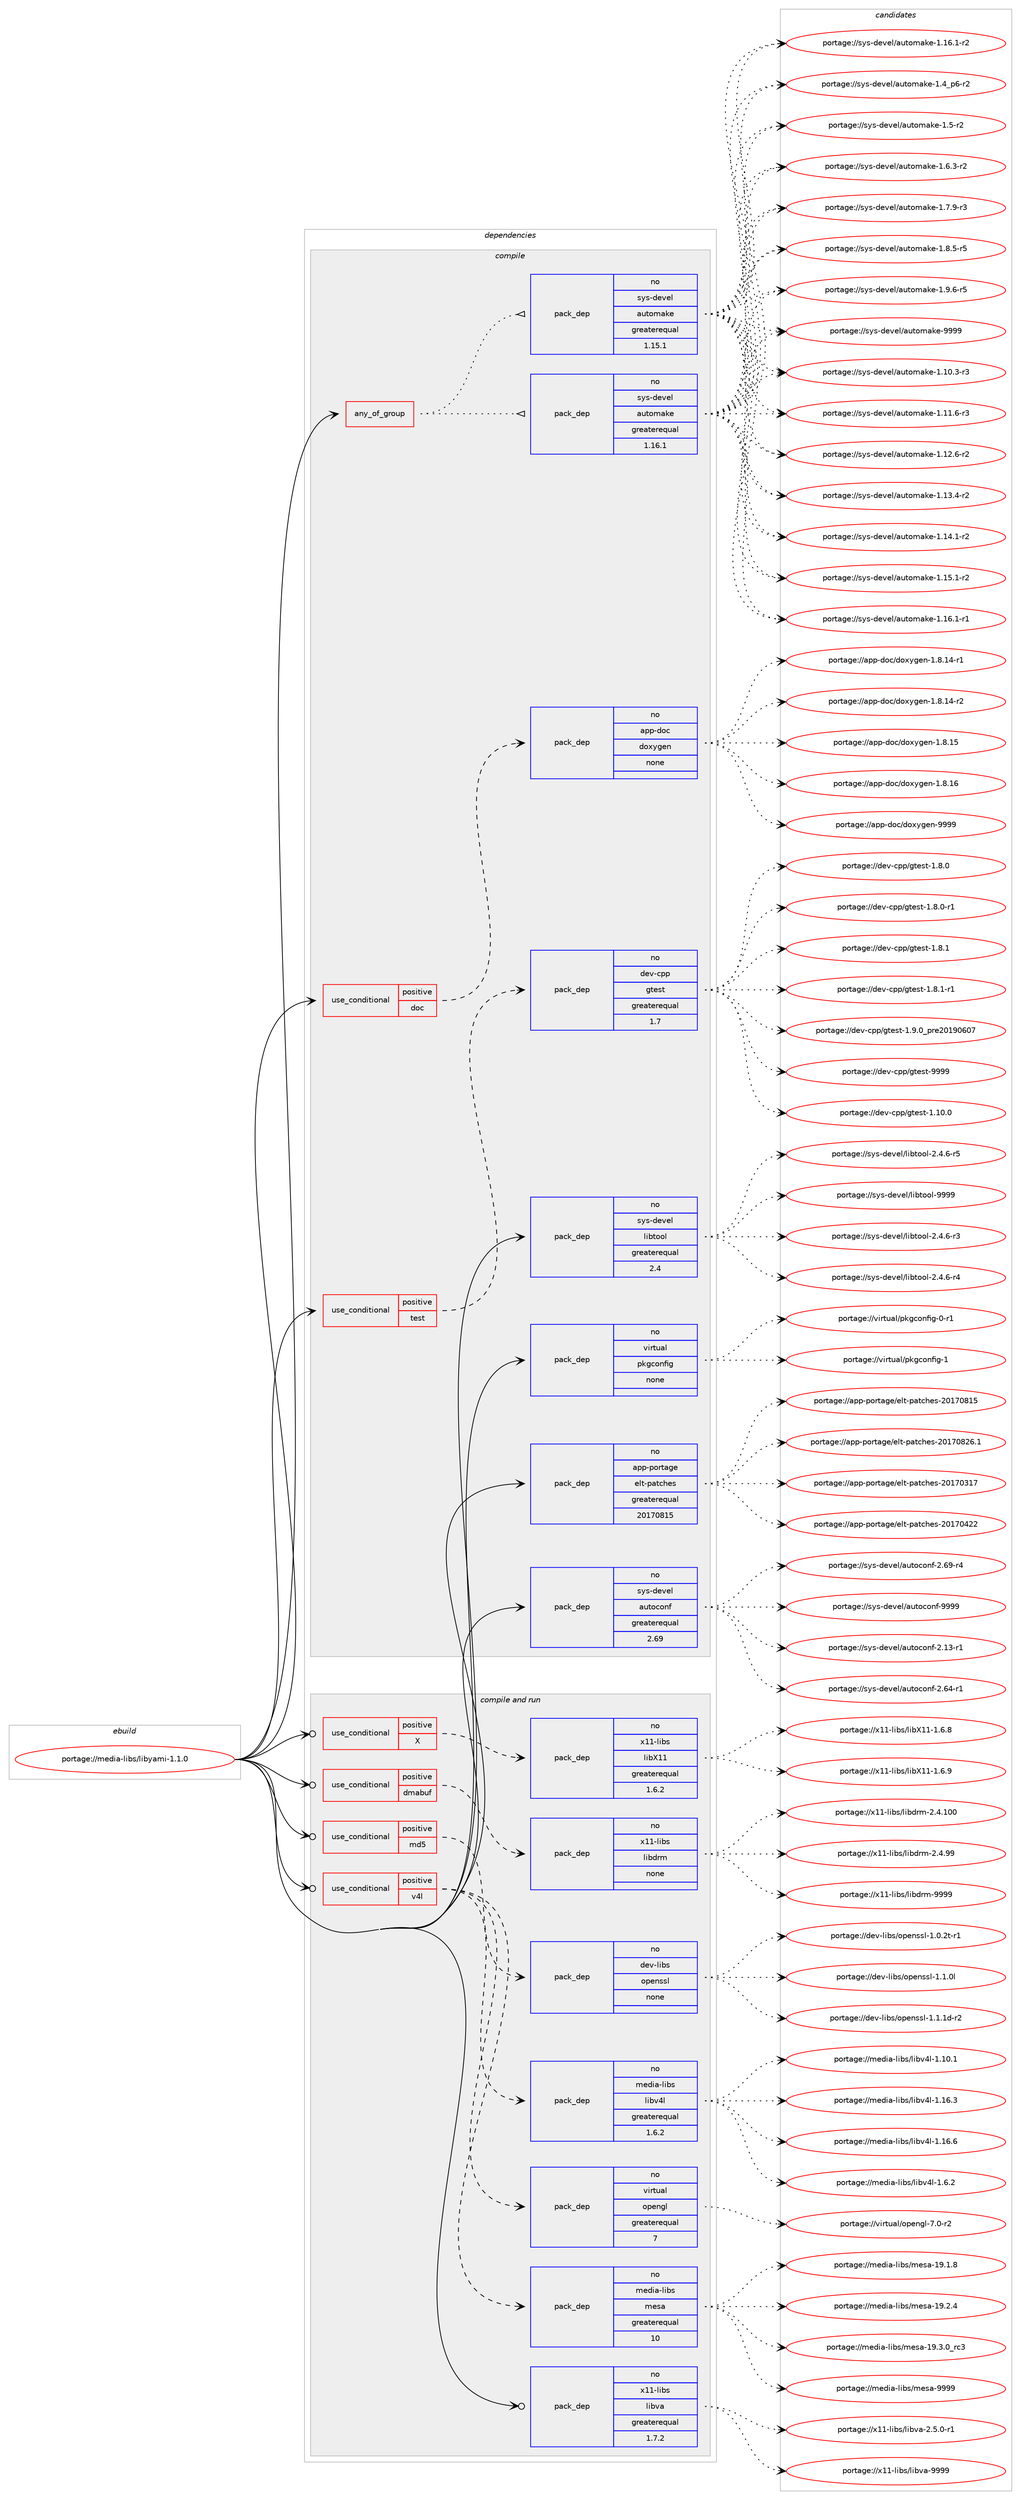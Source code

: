 digraph prolog {

# *************
# Graph options
# *************

newrank=true;
concentrate=true;
compound=true;
graph [rankdir=LR,fontname=Helvetica,fontsize=10,ranksep=1.5];#, ranksep=2.5, nodesep=0.2];
edge  [arrowhead=vee];
node  [fontname=Helvetica,fontsize=10];

# **********
# The ebuild
# **********

subgraph cluster_leftcol {
color=gray;
rank=same;
label=<<i>ebuild</i>>;
id [label="portage://media-libs/libyami-1.1.0", color=red, width=4, href="../media-libs/libyami-1.1.0.svg"];
}

# ****************
# The dependencies
# ****************

subgraph cluster_midcol {
color=gray;
label=<<i>dependencies</i>>;
subgraph cluster_compile {
fillcolor="#eeeeee";
style=filled;
label=<<i>compile</i>>;
subgraph any5129 {
dependency322117 [label=<<TABLE BORDER="0" CELLBORDER="1" CELLSPACING="0" CELLPADDING="4"><TR><TD CELLPADDING="10">any_of_group</TD></TR></TABLE>>, shape=none, color=red];subgraph pack236450 {
dependency322118 [label=<<TABLE BORDER="0" CELLBORDER="1" CELLSPACING="0" CELLPADDING="4" WIDTH="220"><TR><TD ROWSPAN="6" CELLPADDING="30">pack_dep</TD></TR><TR><TD WIDTH="110">no</TD></TR><TR><TD>sys-devel</TD></TR><TR><TD>automake</TD></TR><TR><TD>greaterequal</TD></TR><TR><TD>1.16.1</TD></TR></TABLE>>, shape=none, color=blue];
}
dependency322117:e -> dependency322118:w [weight=20,style="dotted",arrowhead="oinv"];
subgraph pack236451 {
dependency322119 [label=<<TABLE BORDER="0" CELLBORDER="1" CELLSPACING="0" CELLPADDING="4" WIDTH="220"><TR><TD ROWSPAN="6" CELLPADDING="30">pack_dep</TD></TR><TR><TD WIDTH="110">no</TD></TR><TR><TD>sys-devel</TD></TR><TR><TD>automake</TD></TR><TR><TD>greaterequal</TD></TR><TR><TD>1.15.1</TD></TR></TABLE>>, shape=none, color=blue];
}
dependency322117:e -> dependency322119:w [weight=20,style="dotted",arrowhead="oinv"];
}
id:e -> dependency322117:w [weight=20,style="solid",arrowhead="vee"];
subgraph cond80407 {
dependency322120 [label=<<TABLE BORDER="0" CELLBORDER="1" CELLSPACING="0" CELLPADDING="4"><TR><TD ROWSPAN="3" CELLPADDING="10">use_conditional</TD></TR><TR><TD>positive</TD></TR><TR><TD>doc</TD></TR></TABLE>>, shape=none, color=red];
subgraph pack236452 {
dependency322121 [label=<<TABLE BORDER="0" CELLBORDER="1" CELLSPACING="0" CELLPADDING="4" WIDTH="220"><TR><TD ROWSPAN="6" CELLPADDING="30">pack_dep</TD></TR><TR><TD WIDTH="110">no</TD></TR><TR><TD>app-doc</TD></TR><TR><TD>doxygen</TD></TR><TR><TD>none</TD></TR><TR><TD></TD></TR></TABLE>>, shape=none, color=blue];
}
dependency322120:e -> dependency322121:w [weight=20,style="dashed",arrowhead="vee"];
}
id:e -> dependency322120:w [weight=20,style="solid",arrowhead="vee"];
subgraph cond80408 {
dependency322122 [label=<<TABLE BORDER="0" CELLBORDER="1" CELLSPACING="0" CELLPADDING="4"><TR><TD ROWSPAN="3" CELLPADDING="10">use_conditional</TD></TR><TR><TD>positive</TD></TR><TR><TD>test</TD></TR></TABLE>>, shape=none, color=red];
subgraph pack236453 {
dependency322123 [label=<<TABLE BORDER="0" CELLBORDER="1" CELLSPACING="0" CELLPADDING="4" WIDTH="220"><TR><TD ROWSPAN="6" CELLPADDING="30">pack_dep</TD></TR><TR><TD WIDTH="110">no</TD></TR><TR><TD>dev-cpp</TD></TR><TR><TD>gtest</TD></TR><TR><TD>greaterequal</TD></TR><TR><TD>1.7</TD></TR></TABLE>>, shape=none, color=blue];
}
dependency322122:e -> dependency322123:w [weight=20,style="dashed",arrowhead="vee"];
}
id:e -> dependency322122:w [weight=20,style="solid",arrowhead="vee"];
subgraph pack236454 {
dependency322124 [label=<<TABLE BORDER="0" CELLBORDER="1" CELLSPACING="0" CELLPADDING="4" WIDTH="220"><TR><TD ROWSPAN="6" CELLPADDING="30">pack_dep</TD></TR><TR><TD WIDTH="110">no</TD></TR><TR><TD>app-portage</TD></TR><TR><TD>elt-patches</TD></TR><TR><TD>greaterequal</TD></TR><TR><TD>20170815</TD></TR></TABLE>>, shape=none, color=blue];
}
id:e -> dependency322124:w [weight=20,style="solid",arrowhead="vee"];
subgraph pack236455 {
dependency322125 [label=<<TABLE BORDER="0" CELLBORDER="1" CELLSPACING="0" CELLPADDING="4" WIDTH="220"><TR><TD ROWSPAN="6" CELLPADDING="30">pack_dep</TD></TR><TR><TD WIDTH="110">no</TD></TR><TR><TD>sys-devel</TD></TR><TR><TD>autoconf</TD></TR><TR><TD>greaterequal</TD></TR><TR><TD>2.69</TD></TR></TABLE>>, shape=none, color=blue];
}
id:e -> dependency322125:w [weight=20,style="solid",arrowhead="vee"];
subgraph pack236456 {
dependency322126 [label=<<TABLE BORDER="0" CELLBORDER="1" CELLSPACING="0" CELLPADDING="4" WIDTH="220"><TR><TD ROWSPAN="6" CELLPADDING="30">pack_dep</TD></TR><TR><TD WIDTH="110">no</TD></TR><TR><TD>sys-devel</TD></TR><TR><TD>libtool</TD></TR><TR><TD>greaterequal</TD></TR><TR><TD>2.4</TD></TR></TABLE>>, shape=none, color=blue];
}
id:e -> dependency322126:w [weight=20,style="solid",arrowhead="vee"];
subgraph pack236457 {
dependency322127 [label=<<TABLE BORDER="0" CELLBORDER="1" CELLSPACING="0" CELLPADDING="4" WIDTH="220"><TR><TD ROWSPAN="6" CELLPADDING="30">pack_dep</TD></TR><TR><TD WIDTH="110">no</TD></TR><TR><TD>virtual</TD></TR><TR><TD>pkgconfig</TD></TR><TR><TD>none</TD></TR><TR><TD></TD></TR></TABLE>>, shape=none, color=blue];
}
id:e -> dependency322127:w [weight=20,style="solid",arrowhead="vee"];
}
subgraph cluster_compileandrun {
fillcolor="#eeeeee";
style=filled;
label=<<i>compile and run</i>>;
subgraph cond80409 {
dependency322128 [label=<<TABLE BORDER="0" CELLBORDER="1" CELLSPACING="0" CELLPADDING="4"><TR><TD ROWSPAN="3" CELLPADDING="10">use_conditional</TD></TR><TR><TD>positive</TD></TR><TR><TD>X</TD></TR></TABLE>>, shape=none, color=red];
subgraph pack236458 {
dependency322129 [label=<<TABLE BORDER="0" CELLBORDER="1" CELLSPACING="0" CELLPADDING="4" WIDTH="220"><TR><TD ROWSPAN="6" CELLPADDING="30">pack_dep</TD></TR><TR><TD WIDTH="110">no</TD></TR><TR><TD>x11-libs</TD></TR><TR><TD>libX11</TD></TR><TR><TD>greaterequal</TD></TR><TR><TD>1.6.2</TD></TR></TABLE>>, shape=none, color=blue];
}
dependency322128:e -> dependency322129:w [weight=20,style="dashed",arrowhead="vee"];
}
id:e -> dependency322128:w [weight=20,style="solid",arrowhead="odotvee"];
subgraph cond80410 {
dependency322130 [label=<<TABLE BORDER="0" CELLBORDER="1" CELLSPACING="0" CELLPADDING="4"><TR><TD ROWSPAN="3" CELLPADDING="10">use_conditional</TD></TR><TR><TD>positive</TD></TR><TR><TD>dmabuf</TD></TR></TABLE>>, shape=none, color=red];
subgraph pack236459 {
dependency322131 [label=<<TABLE BORDER="0" CELLBORDER="1" CELLSPACING="0" CELLPADDING="4" WIDTH="220"><TR><TD ROWSPAN="6" CELLPADDING="30">pack_dep</TD></TR><TR><TD WIDTH="110">no</TD></TR><TR><TD>x11-libs</TD></TR><TR><TD>libdrm</TD></TR><TR><TD>none</TD></TR><TR><TD></TD></TR></TABLE>>, shape=none, color=blue];
}
dependency322130:e -> dependency322131:w [weight=20,style="dashed",arrowhead="vee"];
}
id:e -> dependency322130:w [weight=20,style="solid",arrowhead="odotvee"];
subgraph cond80411 {
dependency322132 [label=<<TABLE BORDER="0" CELLBORDER="1" CELLSPACING="0" CELLPADDING="4"><TR><TD ROWSPAN="3" CELLPADDING="10">use_conditional</TD></TR><TR><TD>positive</TD></TR><TR><TD>md5</TD></TR></TABLE>>, shape=none, color=red];
subgraph pack236460 {
dependency322133 [label=<<TABLE BORDER="0" CELLBORDER="1" CELLSPACING="0" CELLPADDING="4" WIDTH="220"><TR><TD ROWSPAN="6" CELLPADDING="30">pack_dep</TD></TR><TR><TD WIDTH="110">no</TD></TR><TR><TD>dev-libs</TD></TR><TR><TD>openssl</TD></TR><TR><TD>none</TD></TR><TR><TD></TD></TR></TABLE>>, shape=none, color=blue];
}
dependency322132:e -> dependency322133:w [weight=20,style="dashed",arrowhead="vee"];
}
id:e -> dependency322132:w [weight=20,style="solid",arrowhead="odotvee"];
subgraph cond80412 {
dependency322134 [label=<<TABLE BORDER="0" CELLBORDER="1" CELLSPACING="0" CELLPADDING="4"><TR><TD ROWSPAN="3" CELLPADDING="10">use_conditional</TD></TR><TR><TD>positive</TD></TR><TR><TD>v4l</TD></TR></TABLE>>, shape=none, color=red];
subgraph pack236461 {
dependency322135 [label=<<TABLE BORDER="0" CELLBORDER="1" CELLSPACING="0" CELLPADDING="4" WIDTH="220"><TR><TD ROWSPAN="6" CELLPADDING="30">pack_dep</TD></TR><TR><TD WIDTH="110">no</TD></TR><TR><TD>virtual</TD></TR><TR><TD>opengl</TD></TR><TR><TD>greaterequal</TD></TR><TR><TD>7</TD></TR></TABLE>>, shape=none, color=blue];
}
dependency322134:e -> dependency322135:w [weight=20,style="dashed",arrowhead="vee"];
subgraph pack236462 {
dependency322136 [label=<<TABLE BORDER="0" CELLBORDER="1" CELLSPACING="0" CELLPADDING="4" WIDTH="220"><TR><TD ROWSPAN="6" CELLPADDING="30">pack_dep</TD></TR><TR><TD WIDTH="110">no</TD></TR><TR><TD>media-libs</TD></TR><TR><TD>libv4l</TD></TR><TR><TD>greaterequal</TD></TR><TR><TD>1.6.2</TD></TR></TABLE>>, shape=none, color=blue];
}
dependency322134:e -> dependency322136:w [weight=20,style="dashed",arrowhead="vee"];
subgraph pack236463 {
dependency322137 [label=<<TABLE BORDER="0" CELLBORDER="1" CELLSPACING="0" CELLPADDING="4" WIDTH="220"><TR><TD ROWSPAN="6" CELLPADDING="30">pack_dep</TD></TR><TR><TD WIDTH="110">no</TD></TR><TR><TD>media-libs</TD></TR><TR><TD>mesa</TD></TR><TR><TD>greaterequal</TD></TR><TR><TD>10</TD></TR></TABLE>>, shape=none, color=blue];
}
dependency322134:e -> dependency322137:w [weight=20,style="dashed",arrowhead="vee"];
}
id:e -> dependency322134:w [weight=20,style="solid",arrowhead="odotvee"];
subgraph pack236464 {
dependency322138 [label=<<TABLE BORDER="0" CELLBORDER="1" CELLSPACING="0" CELLPADDING="4" WIDTH="220"><TR><TD ROWSPAN="6" CELLPADDING="30">pack_dep</TD></TR><TR><TD WIDTH="110">no</TD></TR><TR><TD>x11-libs</TD></TR><TR><TD>libva</TD></TR><TR><TD>greaterequal</TD></TR><TR><TD>1.7.2</TD></TR></TABLE>>, shape=none, color=blue];
}
id:e -> dependency322138:w [weight=20,style="solid",arrowhead="odotvee"];
}
subgraph cluster_run {
fillcolor="#eeeeee";
style=filled;
label=<<i>run</i>>;
}
}

# **************
# The candidates
# **************

subgraph cluster_choices {
rank=same;
color=gray;
label=<<i>candidates</i>>;

subgraph choice236450 {
color=black;
nodesep=1;
choiceportage11512111545100101118101108479711711611110997107101454946494846514511451 [label="portage://sys-devel/automake-1.10.3-r3", color=red, width=4,href="../sys-devel/automake-1.10.3-r3.svg"];
choiceportage11512111545100101118101108479711711611110997107101454946494946544511451 [label="portage://sys-devel/automake-1.11.6-r3", color=red, width=4,href="../sys-devel/automake-1.11.6-r3.svg"];
choiceportage11512111545100101118101108479711711611110997107101454946495046544511450 [label="portage://sys-devel/automake-1.12.6-r2", color=red, width=4,href="../sys-devel/automake-1.12.6-r2.svg"];
choiceportage11512111545100101118101108479711711611110997107101454946495146524511450 [label="portage://sys-devel/automake-1.13.4-r2", color=red, width=4,href="../sys-devel/automake-1.13.4-r2.svg"];
choiceportage11512111545100101118101108479711711611110997107101454946495246494511450 [label="portage://sys-devel/automake-1.14.1-r2", color=red, width=4,href="../sys-devel/automake-1.14.1-r2.svg"];
choiceportage11512111545100101118101108479711711611110997107101454946495346494511450 [label="portage://sys-devel/automake-1.15.1-r2", color=red, width=4,href="../sys-devel/automake-1.15.1-r2.svg"];
choiceportage11512111545100101118101108479711711611110997107101454946495446494511449 [label="portage://sys-devel/automake-1.16.1-r1", color=red, width=4,href="../sys-devel/automake-1.16.1-r1.svg"];
choiceportage11512111545100101118101108479711711611110997107101454946495446494511450 [label="portage://sys-devel/automake-1.16.1-r2", color=red, width=4,href="../sys-devel/automake-1.16.1-r2.svg"];
choiceportage115121115451001011181011084797117116111109971071014549465295112544511450 [label="portage://sys-devel/automake-1.4_p6-r2", color=red, width=4,href="../sys-devel/automake-1.4_p6-r2.svg"];
choiceportage11512111545100101118101108479711711611110997107101454946534511450 [label="portage://sys-devel/automake-1.5-r2", color=red, width=4,href="../sys-devel/automake-1.5-r2.svg"];
choiceportage115121115451001011181011084797117116111109971071014549465446514511450 [label="portage://sys-devel/automake-1.6.3-r2", color=red, width=4,href="../sys-devel/automake-1.6.3-r2.svg"];
choiceportage115121115451001011181011084797117116111109971071014549465546574511451 [label="portage://sys-devel/automake-1.7.9-r3", color=red, width=4,href="../sys-devel/automake-1.7.9-r3.svg"];
choiceportage115121115451001011181011084797117116111109971071014549465646534511453 [label="portage://sys-devel/automake-1.8.5-r5", color=red, width=4,href="../sys-devel/automake-1.8.5-r5.svg"];
choiceportage115121115451001011181011084797117116111109971071014549465746544511453 [label="portage://sys-devel/automake-1.9.6-r5", color=red, width=4,href="../sys-devel/automake-1.9.6-r5.svg"];
choiceportage115121115451001011181011084797117116111109971071014557575757 [label="portage://sys-devel/automake-9999", color=red, width=4,href="../sys-devel/automake-9999.svg"];
dependency322118:e -> choiceportage11512111545100101118101108479711711611110997107101454946494846514511451:w [style=dotted,weight="100"];
dependency322118:e -> choiceportage11512111545100101118101108479711711611110997107101454946494946544511451:w [style=dotted,weight="100"];
dependency322118:e -> choiceportage11512111545100101118101108479711711611110997107101454946495046544511450:w [style=dotted,weight="100"];
dependency322118:e -> choiceportage11512111545100101118101108479711711611110997107101454946495146524511450:w [style=dotted,weight="100"];
dependency322118:e -> choiceportage11512111545100101118101108479711711611110997107101454946495246494511450:w [style=dotted,weight="100"];
dependency322118:e -> choiceportage11512111545100101118101108479711711611110997107101454946495346494511450:w [style=dotted,weight="100"];
dependency322118:e -> choiceportage11512111545100101118101108479711711611110997107101454946495446494511449:w [style=dotted,weight="100"];
dependency322118:e -> choiceportage11512111545100101118101108479711711611110997107101454946495446494511450:w [style=dotted,weight="100"];
dependency322118:e -> choiceportage115121115451001011181011084797117116111109971071014549465295112544511450:w [style=dotted,weight="100"];
dependency322118:e -> choiceportage11512111545100101118101108479711711611110997107101454946534511450:w [style=dotted,weight="100"];
dependency322118:e -> choiceportage115121115451001011181011084797117116111109971071014549465446514511450:w [style=dotted,weight="100"];
dependency322118:e -> choiceportage115121115451001011181011084797117116111109971071014549465546574511451:w [style=dotted,weight="100"];
dependency322118:e -> choiceportage115121115451001011181011084797117116111109971071014549465646534511453:w [style=dotted,weight="100"];
dependency322118:e -> choiceportage115121115451001011181011084797117116111109971071014549465746544511453:w [style=dotted,weight="100"];
dependency322118:e -> choiceportage115121115451001011181011084797117116111109971071014557575757:w [style=dotted,weight="100"];
}
subgraph choice236451 {
color=black;
nodesep=1;
choiceportage11512111545100101118101108479711711611110997107101454946494846514511451 [label="portage://sys-devel/automake-1.10.3-r3", color=red, width=4,href="../sys-devel/automake-1.10.3-r3.svg"];
choiceportage11512111545100101118101108479711711611110997107101454946494946544511451 [label="portage://sys-devel/automake-1.11.6-r3", color=red, width=4,href="../sys-devel/automake-1.11.6-r3.svg"];
choiceportage11512111545100101118101108479711711611110997107101454946495046544511450 [label="portage://sys-devel/automake-1.12.6-r2", color=red, width=4,href="../sys-devel/automake-1.12.6-r2.svg"];
choiceportage11512111545100101118101108479711711611110997107101454946495146524511450 [label="portage://sys-devel/automake-1.13.4-r2", color=red, width=4,href="../sys-devel/automake-1.13.4-r2.svg"];
choiceportage11512111545100101118101108479711711611110997107101454946495246494511450 [label="portage://sys-devel/automake-1.14.1-r2", color=red, width=4,href="../sys-devel/automake-1.14.1-r2.svg"];
choiceportage11512111545100101118101108479711711611110997107101454946495346494511450 [label="portage://sys-devel/automake-1.15.1-r2", color=red, width=4,href="../sys-devel/automake-1.15.1-r2.svg"];
choiceportage11512111545100101118101108479711711611110997107101454946495446494511449 [label="portage://sys-devel/automake-1.16.1-r1", color=red, width=4,href="../sys-devel/automake-1.16.1-r1.svg"];
choiceportage11512111545100101118101108479711711611110997107101454946495446494511450 [label="portage://sys-devel/automake-1.16.1-r2", color=red, width=4,href="../sys-devel/automake-1.16.1-r2.svg"];
choiceportage115121115451001011181011084797117116111109971071014549465295112544511450 [label="portage://sys-devel/automake-1.4_p6-r2", color=red, width=4,href="../sys-devel/automake-1.4_p6-r2.svg"];
choiceportage11512111545100101118101108479711711611110997107101454946534511450 [label="portage://sys-devel/automake-1.5-r2", color=red, width=4,href="../sys-devel/automake-1.5-r2.svg"];
choiceportage115121115451001011181011084797117116111109971071014549465446514511450 [label="portage://sys-devel/automake-1.6.3-r2", color=red, width=4,href="../sys-devel/automake-1.6.3-r2.svg"];
choiceportage115121115451001011181011084797117116111109971071014549465546574511451 [label="portage://sys-devel/automake-1.7.9-r3", color=red, width=4,href="../sys-devel/automake-1.7.9-r3.svg"];
choiceportage115121115451001011181011084797117116111109971071014549465646534511453 [label="portage://sys-devel/automake-1.8.5-r5", color=red, width=4,href="../sys-devel/automake-1.8.5-r5.svg"];
choiceportage115121115451001011181011084797117116111109971071014549465746544511453 [label="portage://sys-devel/automake-1.9.6-r5", color=red, width=4,href="../sys-devel/automake-1.9.6-r5.svg"];
choiceportage115121115451001011181011084797117116111109971071014557575757 [label="portage://sys-devel/automake-9999", color=red, width=4,href="../sys-devel/automake-9999.svg"];
dependency322119:e -> choiceportage11512111545100101118101108479711711611110997107101454946494846514511451:w [style=dotted,weight="100"];
dependency322119:e -> choiceportage11512111545100101118101108479711711611110997107101454946494946544511451:w [style=dotted,weight="100"];
dependency322119:e -> choiceportage11512111545100101118101108479711711611110997107101454946495046544511450:w [style=dotted,weight="100"];
dependency322119:e -> choiceportage11512111545100101118101108479711711611110997107101454946495146524511450:w [style=dotted,weight="100"];
dependency322119:e -> choiceportage11512111545100101118101108479711711611110997107101454946495246494511450:w [style=dotted,weight="100"];
dependency322119:e -> choiceportage11512111545100101118101108479711711611110997107101454946495346494511450:w [style=dotted,weight="100"];
dependency322119:e -> choiceportage11512111545100101118101108479711711611110997107101454946495446494511449:w [style=dotted,weight="100"];
dependency322119:e -> choiceportage11512111545100101118101108479711711611110997107101454946495446494511450:w [style=dotted,weight="100"];
dependency322119:e -> choiceportage115121115451001011181011084797117116111109971071014549465295112544511450:w [style=dotted,weight="100"];
dependency322119:e -> choiceportage11512111545100101118101108479711711611110997107101454946534511450:w [style=dotted,weight="100"];
dependency322119:e -> choiceportage115121115451001011181011084797117116111109971071014549465446514511450:w [style=dotted,weight="100"];
dependency322119:e -> choiceportage115121115451001011181011084797117116111109971071014549465546574511451:w [style=dotted,weight="100"];
dependency322119:e -> choiceportage115121115451001011181011084797117116111109971071014549465646534511453:w [style=dotted,weight="100"];
dependency322119:e -> choiceportage115121115451001011181011084797117116111109971071014549465746544511453:w [style=dotted,weight="100"];
dependency322119:e -> choiceportage115121115451001011181011084797117116111109971071014557575757:w [style=dotted,weight="100"];
}
subgraph choice236452 {
color=black;
nodesep=1;
choiceportage97112112451001119947100111120121103101110454946564649524511449 [label="portage://app-doc/doxygen-1.8.14-r1", color=red, width=4,href="../app-doc/doxygen-1.8.14-r1.svg"];
choiceportage97112112451001119947100111120121103101110454946564649524511450 [label="portage://app-doc/doxygen-1.8.14-r2", color=red, width=4,href="../app-doc/doxygen-1.8.14-r2.svg"];
choiceportage9711211245100111994710011112012110310111045494656464953 [label="portage://app-doc/doxygen-1.8.15", color=red, width=4,href="../app-doc/doxygen-1.8.15.svg"];
choiceportage9711211245100111994710011112012110310111045494656464954 [label="portage://app-doc/doxygen-1.8.16", color=red, width=4,href="../app-doc/doxygen-1.8.16.svg"];
choiceportage971121124510011199471001111201211031011104557575757 [label="portage://app-doc/doxygen-9999", color=red, width=4,href="../app-doc/doxygen-9999.svg"];
dependency322121:e -> choiceportage97112112451001119947100111120121103101110454946564649524511449:w [style=dotted,weight="100"];
dependency322121:e -> choiceportage97112112451001119947100111120121103101110454946564649524511450:w [style=dotted,weight="100"];
dependency322121:e -> choiceportage9711211245100111994710011112012110310111045494656464953:w [style=dotted,weight="100"];
dependency322121:e -> choiceportage9711211245100111994710011112012110310111045494656464954:w [style=dotted,weight="100"];
dependency322121:e -> choiceportage971121124510011199471001111201211031011104557575757:w [style=dotted,weight="100"];
}
subgraph choice236453 {
color=black;
nodesep=1;
choiceportage10010111845991121124710311610111511645494649484648 [label="portage://dev-cpp/gtest-1.10.0", color=red, width=4,href="../dev-cpp/gtest-1.10.0.svg"];
choiceportage100101118459911211247103116101115116454946564648 [label="portage://dev-cpp/gtest-1.8.0", color=red, width=4,href="../dev-cpp/gtest-1.8.0.svg"];
choiceportage1001011184599112112471031161011151164549465646484511449 [label="portage://dev-cpp/gtest-1.8.0-r1", color=red, width=4,href="../dev-cpp/gtest-1.8.0-r1.svg"];
choiceportage100101118459911211247103116101115116454946564649 [label="portage://dev-cpp/gtest-1.8.1", color=red, width=4,href="../dev-cpp/gtest-1.8.1.svg"];
choiceportage1001011184599112112471031161011151164549465646494511449 [label="portage://dev-cpp/gtest-1.8.1-r1", color=red, width=4,href="../dev-cpp/gtest-1.8.1-r1.svg"];
choiceportage100101118459911211247103116101115116454946574648951121141015048495748544855 [label="portage://dev-cpp/gtest-1.9.0_pre20190607", color=red, width=4,href="../dev-cpp/gtest-1.9.0_pre20190607.svg"];
choiceportage1001011184599112112471031161011151164557575757 [label="portage://dev-cpp/gtest-9999", color=red, width=4,href="../dev-cpp/gtest-9999.svg"];
dependency322123:e -> choiceportage10010111845991121124710311610111511645494649484648:w [style=dotted,weight="100"];
dependency322123:e -> choiceportage100101118459911211247103116101115116454946564648:w [style=dotted,weight="100"];
dependency322123:e -> choiceportage1001011184599112112471031161011151164549465646484511449:w [style=dotted,weight="100"];
dependency322123:e -> choiceportage100101118459911211247103116101115116454946564649:w [style=dotted,weight="100"];
dependency322123:e -> choiceportage1001011184599112112471031161011151164549465646494511449:w [style=dotted,weight="100"];
dependency322123:e -> choiceportage100101118459911211247103116101115116454946574648951121141015048495748544855:w [style=dotted,weight="100"];
dependency322123:e -> choiceportage1001011184599112112471031161011151164557575757:w [style=dotted,weight="100"];
}
subgraph choice236454 {
color=black;
nodesep=1;
choiceportage97112112451121111141169710310147101108116451129711699104101115455048495548514955 [label="portage://app-portage/elt-patches-20170317", color=red, width=4,href="../app-portage/elt-patches-20170317.svg"];
choiceportage97112112451121111141169710310147101108116451129711699104101115455048495548525050 [label="portage://app-portage/elt-patches-20170422", color=red, width=4,href="../app-portage/elt-patches-20170422.svg"];
choiceportage97112112451121111141169710310147101108116451129711699104101115455048495548564953 [label="portage://app-portage/elt-patches-20170815", color=red, width=4,href="../app-portage/elt-patches-20170815.svg"];
choiceportage971121124511211111411697103101471011081164511297116991041011154550484955485650544649 [label="portage://app-portage/elt-patches-20170826.1", color=red, width=4,href="../app-portage/elt-patches-20170826.1.svg"];
dependency322124:e -> choiceportage97112112451121111141169710310147101108116451129711699104101115455048495548514955:w [style=dotted,weight="100"];
dependency322124:e -> choiceportage97112112451121111141169710310147101108116451129711699104101115455048495548525050:w [style=dotted,weight="100"];
dependency322124:e -> choiceportage97112112451121111141169710310147101108116451129711699104101115455048495548564953:w [style=dotted,weight="100"];
dependency322124:e -> choiceportage971121124511211111411697103101471011081164511297116991041011154550484955485650544649:w [style=dotted,weight="100"];
}
subgraph choice236455 {
color=black;
nodesep=1;
choiceportage1151211154510010111810110847971171161119911111010245504649514511449 [label="portage://sys-devel/autoconf-2.13-r1", color=red, width=4,href="../sys-devel/autoconf-2.13-r1.svg"];
choiceportage1151211154510010111810110847971171161119911111010245504654524511449 [label="portage://sys-devel/autoconf-2.64-r1", color=red, width=4,href="../sys-devel/autoconf-2.64-r1.svg"];
choiceportage1151211154510010111810110847971171161119911111010245504654574511452 [label="portage://sys-devel/autoconf-2.69-r4", color=red, width=4,href="../sys-devel/autoconf-2.69-r4.svg"];
choiceportage115121115451001011181011084797117116111991111101024557575757 [label="portage://sys-devel/autoconf-9999", color=red, width=4,href="../sys-devel/autoconf-9999.svg"];
dependency322125:e -> choiceportage1151211154510010111810110847971171161119911111010245504649514511449:w [style=dotted,weight="100"];
dependency322125:e -> choiceportage1151211154510010111810110847971171161119911111010245504654524511449:w [style=dotted,weight="100"];
dependency322125:e -> choiceportage1151211154510010111810110847971171161119911111010245504654574511452:w [style=dotted,weight="100"];
dependency322125:e -> choiceportage115121115451001011181011084797117116111991111101024557575757:w [style=dotted,weight="100"];
}
subgraph choice236456 {
color=black;
nodesep=1;
choiceportage1151211154510010111810110847108105981161111111084550465246544511451 [label="portage://sys-devel/libtool-2.4.6-r3", color=red, width=4,href="../sys-devel/libtool-2.4.6-r3.svg"];
choiceportage1151211154510010111810110847108105981161111111084550465246544511452 [label="portage://sys-devel/libtool-2.4.6-r4", color=red, width=4,href="../sys-devel/libtool-2.4.6-r4.svg"];
choiceportage1151211154510010111810110847108105981161111111084550465246544511453 [label="portage://sys-devel/libtool-2.4.6-r5", color=red, width=4,href="../sys-devel/libtool-2.4.6-r5.svg"];
choiceportage1151211154510010111810110847108105981161111111084557575757 [label="portage://sys-devel/libtool-9999", color=red, width=4,href="../sys-devel/libtool-9999.svg"];
dependency322126:e -> choiceportage1151211154510010111810110847108105981161111111084550465246544511451:w [style=dotted,weight="100"];
dependency322126:e -> choiceportage1151211154510010111810110847108105981161111111084550465246544511452:w [style=dotted,weight="100"];
dependency322126:e -> choiceportage1151211154510010111810110847108105981161111111084550465246544511453:w [style=dotted,weight="100"];
dependency322126:e -> choiceportage1151211154510010111810110847108105981161111111084557575757:w [style=dotted,weight="100"];
}
subgraph choice236457 {
color=black;
nodesep=1;
choiceportage11810511411611797108471121071039911111010210510345484511449 [label="portage://virtual/pkgconfig-0-r1", color=red, width=4,href="../virtual/pkgconfig-0-r1.svg"];
choiceportage1181051141161179710847112107103991111101021051034549 [label="portage://virtual/pkgconfig-1", color=red, width=4,href="../virtual/pkgconfig-1.svg"];
dependency322127:e -> choiceportage11810511411611797108471121071039911111010210510345484511449:w [style=dotted,weight="100"];
dependency322127:e -> choiceportage1181051141161179710847112107103991111101021051034549:w [style=dotted,weight="100"];
}
subgraph choice236458 {
color=black;
nodesep=1;
choiceportage120494945108105981154710810598884949454946544656 [label="portage://x11-libs/libX11-1.6.8", color=red, width=4,href="../x11-libs/libX11-1.6.8.svg"];
choiceportage120494945108105981154710810598884949454946544657 [label="portage://x11-libs/libX11-1.6.9", color=red, width=4,href="../x11-libs/libX11-1.6.9.svg"];
dependency322129:e -> choiceportage120494945108105981154710810598884949454946544656:w [style=dotted,weight="100"];
dependency322129:e -> choiceportage120494945108105981154710810598884949454946544657:w [style=dotted,weight="100"];
}
subgraph choice236459 {
color=black;
nodesep=1;
choiceportage1204949451081059811547108105981001141094550465246494848 [label="portage://x11-libs/libdrm-2.4.100", color=red, width=4,href="../x11-libs/libdrm-2.4.100.svg"];
choiceportage12049494510810598115471081059810011410945504652465757 [label="portage://x11-libs/libdrm-2.4.99", color=red, width=4,href="../x11-libs/libdrm-2.4.99.svg"];
choiceportage1204949451081059811547108105981001141094557575757 [label="portage://x11-libs/libdrm-9999", color=red, width=4,href="../x11-libs/libdrm-9999.svg"];
dependency322131:e -> choiceportage1204949451081059811547108105981001141094550465246494848:w [style=dotted,weight="100"];
dependency322131:e -> choiceportage12049494510810598115471081059810011410945504652465757:w [style=dotted,weight="100"];
dependency322131:e -> choiceportage1204949451081059811547108105981001141094557575757:w [style=dotted,weight="100"];
}
subgraph choice236460 {
color=black;
nodesep=1;
choiceportage1001011184510810598115471111121011101151151084549464846501164511449 [label="portage://dev-libs/openssl-1.0.2t-r1", color=red, width=4,href="../dev-libs/openssl-1.0.2t-r1.svg"];
choiceportage100101118451081059811547111112101110115115108454946494648108 [label="portage://dev-libs/openssl-1.1.0l", color=red, width=4,href="../dev-libs/openssl-1.1.0l.svg"];
choiceportage1001011184510810598115471111121011101151151084549464946491004511450 [label="portage://dev-libs/openssl-1.1.1d-r2", color=red, width=4,href="../dev-libs/openssl-1.1.1d-r2.svg"];
dependency322133:e -> choiceportage1001011184510810598115471111121011101151151084549464846501164511449:w [style=dotted,weight="100"];
dependency322133:e -> choiceportage100101118451081059811547111112101110115115108454946494648108:w [style=dotted,weight="100"];
dependency322133:e -> choiceportage1001011184510810598115471111121011101151151084549464946491004511450:w [style=dotted,weight="100"];
}
subgraph choice236461 {
color=black;
nodesep=1;
choiceportage1181051141161179710847111112101110103108455546484511450 [label="portage://virtual/opengl-7.0-r2", color=red, width=4,href="../virtual/opengl-7.0-r2.svg"];
dependency322135:e -> choiceportage1181051141161179710847111112101110103108455546484511450:w [style=dotted,weight="100"];
}
subgraph choice236462 {
color=black;
nodesep=1;
choiceportage10910110010597451081059811547108105981185210845494649484649 [label="portage://media-libs/libv4l-1.10.1", color=red, width=4,href="../media-libs/libv4l-1.10.1.svg"];
choiceportage10910110010597451081059811547108105981185210845494649544651 [label="portage://media-libs/libv4l-1.16.3", color=red, width=4,href="../media-libs/libv4l-1.16.3.svg"];
choiceportage10910110010597451081059811547108105981185210845494649544654 [label="portage://media-libs/libv4l-1.16.6", color=red, width=4,href="../media-libs/libv4l-1.16.6.svg"];
choiceportage109101100105974510810598115471081059811852108454946544650 [label="portage://media-libs/libv4l-1.6.2", color=red, width=4,href="../media-libs/libv4l-1.6.2.svg"];
dependency322136:e -> choiceportage10910110010597451081059811547108105981185210845494649484649:w [style=dotted,weight="100"];
dependency322136:e -> choiceportage10910110010597451081059811547108105981185210845494649544651:w [style=dotted,weight="100"];
dependency322136:e -> choiceportage10910110010597451081059811547108105981185210845494649544654:w [style=dotted,weight="100"];
dependency322136:e -> choiceportage109101100105974510810598115471081059811852108454946544650:w [style=dotted,weight="100"];
}
subgraph choice236463 {
color=black;
nodesep=1;
choiceportage109101100105974510810598115471091011159745495746494656 [label="portage://media-libs/mesa-19.1.8", color=red, width=4,href="../media-libs/mesa-19.1.8.svg"];
choiceportage109101100105974510810598115471091011159745495746504652 [label="portage://media-libs/mesa-19.2.4", color=red, width=4,href="../media-libs/mesa-19.2.4.svg"];
choiceportage109101100105974510810598115471091011159745495746514648951149951 [label="portage://media-libs/mesa-19.3.0_rc3", color=red, width=4,href="../media-libs/mesa-19.3.0_rc3.svg"];
choiceportage10910110010597451081059811547109101115974557575757 [label="portage://media-libs/mesa-9999", color=red, width=4,href="../media-libs/mesa-9999.svg"];
dependency322137:e -> choiceportage109101100105974510810598115471091011159745495746494656:w [style=dotted,weight="100"];
dependency322137:e -> choiceportage109101100105974510810598115471091011159745495746504652:w [style=dotted,weight="100"];
dependency322137:e -> choiceportage109101100105974510810598115471091011159745495746514648951149951:w [style=dotted,weight="100"];
dependency322137:e -> choiceportage10910110010597451081059811547109101115974557575757:w [style=dotted,weight="100"];
}
subgraph choice236464 {
color=black;
nodesep=1;
choiceportage120494945108105981154710810598118974550465346484511449 [label="portage://x11-libs/libva-2.5.0-r1", color=red, width=4,href="../x11-libs/libva-2.5.0-r1.svg"];
choiceportage120494945108105981154710810598118974557575757 [label="portage://x11-libs/libva-9999", color=red, width=4,href="../x11-libs/libva-9999.svg"];
dependency322138:e -> choiceportage120494945108105981154710810598118974550465346484511449:w [style=dotted,weight="100"];
dependency322138:e -> choiceportage120494945108105981154710810598118974557575757:w [style=dotted,weight="100"];
}
}

}
